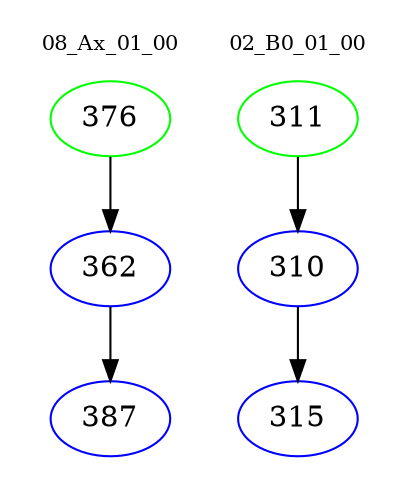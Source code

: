digraph{
subgraph cluster_0 {
color = white
label = "08_Ax_01_00";
fontsize=10;
T0_376 [label="376", color="green"]
T0_376 -> T0_362 [color="black"]
T0_362 [label="362", color="blue"]
T0_362 -> T0_387 [color="black"]
T0_387 [label="387", color="blue"]
}
subgraph cluster_1 {
color = white
label = "02_B0_01_00";
fontsize=10;
T1_311 [label="311", color="green"]
T1_311 -> T1_310 [color="black"]
T1_310 [label="310", color="blue"]
T1_310 -> T1_315 [color="black"]
T1_315 [label="315", color="blue"]
}
}
